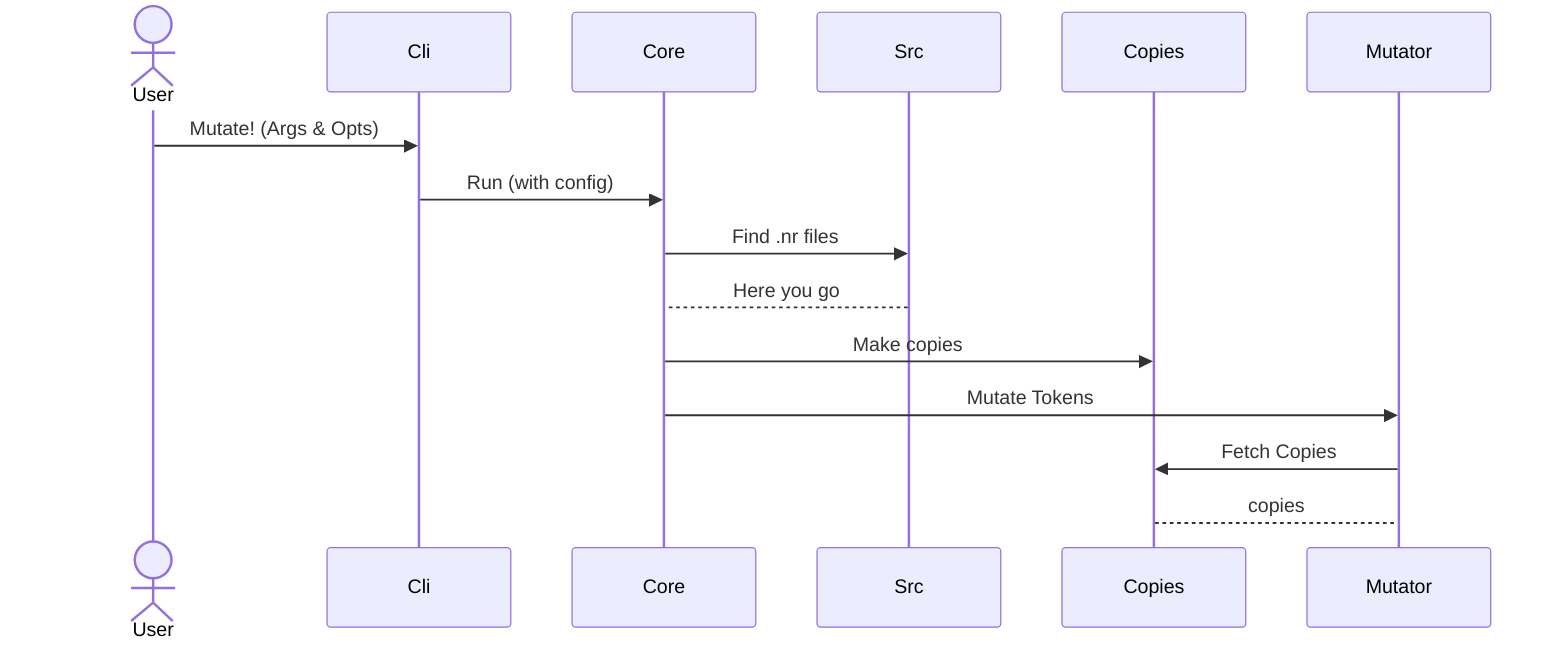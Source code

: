 sequenceDiagram
    actor User
    User->>Cli: Mutate! (Args & Opts)
    Cli->>Core: Run (with config)
    Core->>Src: Find .nr files
    Src-->Core: Here you go
    Core->>Copies: Make copies
    Core->>Mutator: Mutate Tokens
    Mutator->>Copies: Fetch Copies
    Copies-->Mutator: copies